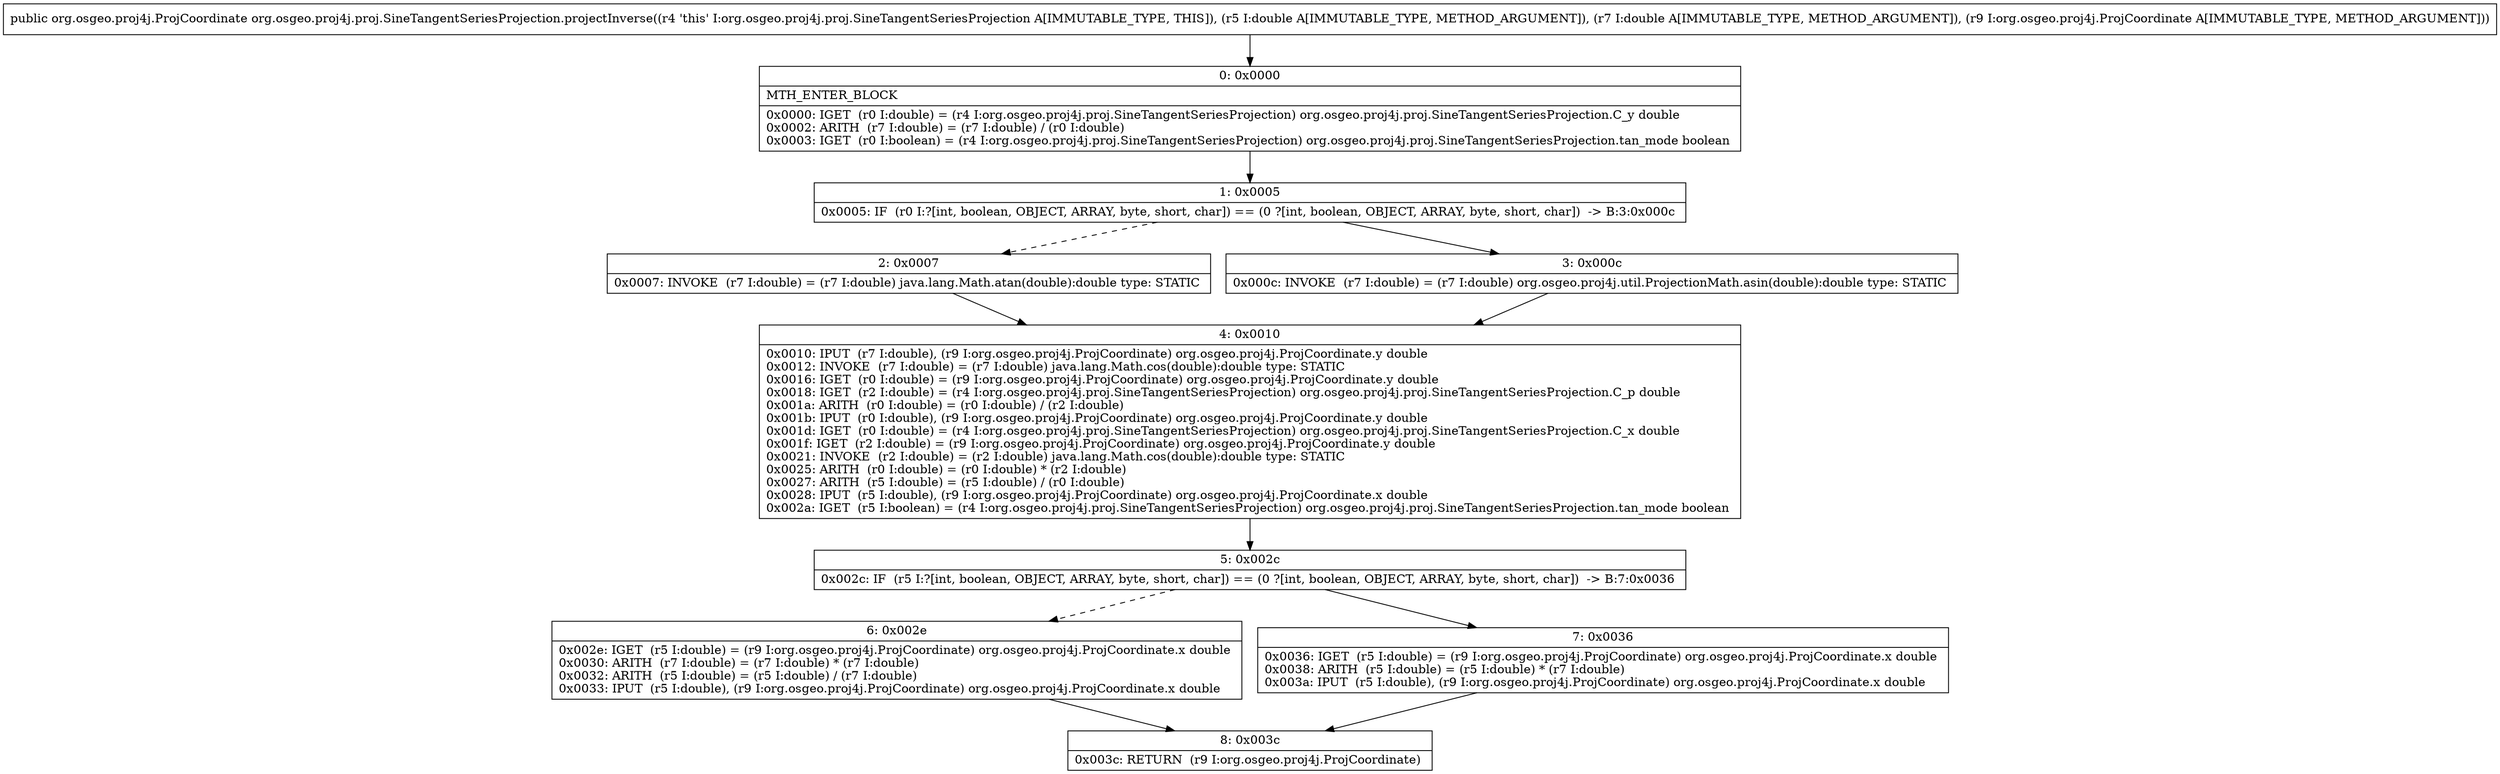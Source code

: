 digraph "CFG fororg.osgeo.proj4j.proj.SineTangentSeriesProjection.projectInverse(DDLorg\/osgeo\/proj4j\/ProjCoordinate;)Lorg\/osgeo\/proj4j\/ProjCoordinate;" {
Node_0 [shape=record,label="{0\:\ 0x0000|MTH_ENTER_BLOCK\l|0x0000: IGET  (r0 I:double) = (r4 I:org.osgeo.proj4j.proj.SineTangentSeriesProjection) org.osgeo.proj4j.proj.SineTangentSeriesProjection.C_y double \l0x0002: ARITH  (r7 I:double) = (r7 I:double) \/ (r0 I:double) \l0x0003: IGET  (r0 I:boolean) = (r4 I:org.osgeo.proj4j.proj.SineTangentSeriesProjection) org.osgeo.proj4j.proj.SineTangentSeriesProjection.tan_mode boolean \l}"];
Node_1 [shape=record,label="{1\:\ 0x0005|0x0005: IF  (r0 I:?[int, boolean, OBJECT, ARRAY, byte, short, char]) == (0 ?[int, boolean, OBJECT, ARRAY, byte, short, char])  \-\> B:3:0x000c \l}"];
Node_2 [shape=record,label="{2\:\ 0x0007|0x0007: INVOKE  (r7 I:double) = (r7 I:double) java.lang.Math.atan(double):double type: STATIC \l}"];
Node_3 [shape=record,label="{3\:\ 0x000c|0x000c: INVOKE  (r7 I:double) = (r7 I:double) org.osgeo.proj4j.util.ProjectionMath.asin(double):double type: STATIC \l}"];
Node_4 [shape=record,label="{4\:\ 0x0010|0x0010: IPUT  (r7 I:double), (r9 I:org.osgeo.proj4j.ProjCoordinate) org.osgeo.proj4j.ProjCoordinate.y double \l0x0012: INVOKE  (r7 I:double) = (r7 I:double) java.lang.Math.cos(double):double type: STATIC \l0x0016: IGET  (r0 I:double) = (r9 I:org.osgeo.proj4j.ProjCoordinate) org.osgeo.proj4j.ProjCoordinate.y double \l0x0018: IGET  (r2 I:double) = (r4 I:org.osgeo.proj4j.proj.SineTangentSeriesProjection) org.osgeo.proj4j.proj.SineTangentSeriesProjection.C_p double \l0x001a: ARITH  (r0 I:double) = (r0 I:double) \/ (r2 I:double) \l0x001b: IPUT  (r0 I:double), (r9 I:org.osgeo.proj4j.ProjCoordinate) org.osgeo.proj4j.ProjCoordinate.y double \l0x001d: IGET  (r0 I:double) = (r4 I:org.osgeo.proj4j.proj.SineTangentSeriesProjection) org.osgeo.proj4j.proj.SineTangentSeriesProjection.C_x double \l0x001f: IGET  (r2 I:double) = (r9 I:org.osgeo.proj4j.ProjCoordinate) org.osgeo.proj4j.ProjCoordinate.y double \l0x0021: INVOKE  (r2 I:double) = (r2 I:double) java.lang.Math.cos(double):double type: STATIC \l0x0025: ARITH  (r0 I:double) = (r0 I:double) * (r2 I:double) \l0x0027: ARITH  (r5 I:double) = (r5 I:double) \/ (r0 I:double) \l0x0028: IPUT  (r5 I:double), (r9 I:org.osgeo.proj4j.ProjCoordinate) org.osgeo.proj4j.ProjCoordinate.x double \l0x002a: IGET  (r5 I:boolean) = (r4 I:org.osgeo.proj4j.proj.SineTangentSeriesProjection) org.osgeo.proj4j.proj.SineTangentSeriesProjection.tan_mode boolean \l}"];
Node_5 [shape=record,label="{5\:\ 0x002c|0x002c: IF  (r5 I:?[int, boolean, OBJECT, ARRAY, byte, short, char]) == (0 ?[int, boolean, OBJECT, ARRAY, byte, short, char])  \-\> B:7:0x0036 \l}"];
Node_6 [shape=record,label="{6\:\ 0x002e|0x002e: IGET  (r5 I:double) = (r9 I:org.osgeo.proj4j.ProjCoordinate) org.osgeo.proj4j.ProjCoordinate.x double \l0x0030: ARITH  (r7 I:double) = (r7 I:double) * (r7 I:double) \l0x0032: ARITH  (r5 I:double) = (r5 I:double) \/ (r7 I:double) \l0x0033: IPUT  (r5 I:double), (r9 I:org.osgeo.proj4j.ProjCoordinate) org.osgeo.proj4j.ProjCoordinate.x double \l}"];
Node_7 [shape=record,label="{7\:\ 0x0036|0x0036: IGET  (r5 I:double) = (r9 I:org.osgeo.proj4j.ProjCoordinate) org.osgeo.proj4j.ProjCoordinate.x double \l0x0038: ARITH  (r5 I:double) = (r5 I:double) * (r7 I:double) \l0x003a: IPUT  (r5 I:double), (r9 I:org.osgeo.proj4j.ProjCoordinate) org.osgeo.proj4j.ProjCoordinate.x double \l}"];
Node_8 [shape=record,label="{8\:\ 0x003c|0x003c: RETURN  (r9 I:org.osgeo.proj4j.ProjCoordinate) \l}"];
MethodNode[shape=record,label="{public org.osgeo.proj4j.ProjCoordinate org.osgeo.proj4j.proj.SineTangentSeriesProjection.projectInverse((r4 'this' I:org.osgeo.proj4j.proj.SineTangentSeriesProjection A[IMMUTABLE_TYPE, THIS]), (r5 I:double A[IMMUTABLE_TYPE, METHOD_ARGUMENT]), (r7 I:double A[IMMUTABLE_TYPE, METHOD_ARGUMENT]), (r9 I:org.osgeo.proj4j.ProjCoordinate A[IMMUTABLE_TYPE, METHOD_ARGUMENT])) }"];
MethodNode -> Node_0;
Node_0 -> Node_1;
Node_1 -> Node_2[style=dashed];
Node_1 -> Node_3;
Node_2 -> Node_4;
Node_3 -> Node_4;
Node_4 -> Node_5;
Node_5 -> Node_6[style=dashed];
Node_5 -> Node_7;
Node_6 -> Node_8;
Node_7 -> Node_8;
}

